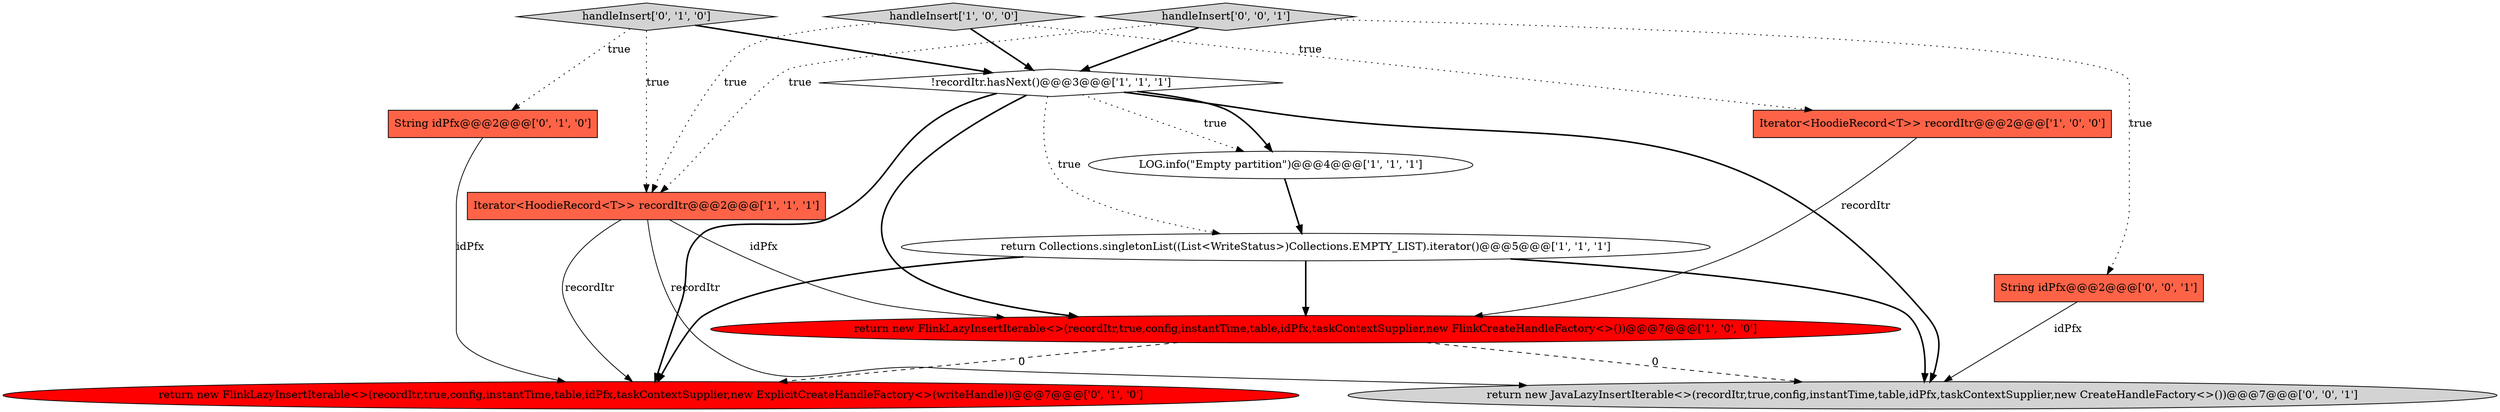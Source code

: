 digraph {
5 [style = filled, label = "return new FlinkLazyInsertIterable<>(recordItr,true,config,instantTime,table,idPfx,taskContextSupplier,new FlinkCreateHandleFactory<>())@@@7@@@['1', '0', '0']", fillcolor = red, shape = ellipse image = "AAA1AAABBB1BBB"];
8 [style = filled, label = "String idPfx@@@2@@@['0', '1', '0']", fillcolor = tomato, shape = box image = "AAA0AAABBB2BBB"];
1 [style = filled, label = "Iterator<HoodieRecord<T>> recordItr@@@2@@@['1', '0', '0']", fillcolor = tomato, shape = box image = "AAA0AAABBB1BBB"];
3 [style = filled, label = "Iterator<HoodieRecord<T>> recordItr@@@2@@@['1', '1', '1']", fillcolor = tomato, shape = box image = "AAA0AAABBB1BBB"];
7 [style = filled, label = "return new FlinkLazyInsertIterable<>(recordItr,true,config,instantTime,table,idPfx,taskContextSupplier,new ExplicitCreateHandleFactory<>(writeHandle))@@@7@@@['0', '1', '0']", fillcolor = red, shape = ellipse image = "AAA1AAABBB2BBB"];
9 [style = filled, label = "handleInsert['0', '1', '0']", fillcolor = lightgray, shape = diamond image = "AAA0AAABBB2BBB"];
6 [style = filled, label = "handleInsert['1', '0', '0']", fillcolor = lightgray, shape = diamond image = "AAA0AAABBB1BBB"];
10 [style = filled, label = "handleInsert['0', '0', '1']", fillcolor = lightgray, shape = diamond image = "AAA0AAABBB3BBB"];
0 [style = filled, label = "LOG.info(\"Empty partition\")@@@4@@@['1', '1', '1']", fillcolor = white, shape = ellipse image = "AAA0AAABBB1BBB"];
4 [style = filled, label = "!recordItr.hasNext()@@@3@@@['1', '1', '1']", fillcolor = white, shape = diamond image = "AAA0AAABBB1BBB"];
11 [style = filled, label = "String idPfx@@@2@@@['0', '0', '1']", fillcolor = tomato, shape = box image = "AAA0AAABBB3BBB"];
2 [style = filled, label = "return Collections.singletonList((List<WriteStatus>)Collections.EMPTY_LIST).iterator()@@@5@@@['1', '1', '1']", fillcolor = white, shape = ellipse image = "AAA0AAABBB1BBB"];
12 [style = filled, label = "return new JavaLazyInsertIterable<>(recordItr,true,config,instantTime,table,idPfx,taskContextSupplier,new CreateHandleFactory<>())@@@7@@@['0', '0', '1']", fillcolor = lightgray, shape = ellipse image = "AAA0AAABBB3BBB"];
5->12 [style = dashed, label="0"];
3->7 [style = solid, label="recordItr"];
11->12 [style = solid, label="idPfx"];
3->12 [style = solid, label="recordItr"];
9->4 [style = bold, label=""];
4->0 [style = dotted, label="true"];
0->2 [style = bold, label=""];
6->1 [style = dotted, label="true"];
10->3 [style = dotted, label="true"];
4->7 [style = bold, label=""];
2->12 [style = bold, label=""];
4->0 [style = bold, label=""];
9->8 [style = dotted, label="true"];
6->4 [style = bold, label=""];
10->11 [style = dotted, label="true"];
3->5 [style = solid, label="idPfx"];
1->5 [style = solid, label="recordItr"];
10->4 [style = bold, label=""];
4->12 [style = bold, label=""];
8->7 [style = solid, label="idPfx"];
9->3 [style = dotted, label="true"];
2->7 [style = bold, label=""];
5->7 [style = dashed, label="0"];
6->3 [style = dotted, label="true"];
4->5 [style = bold, label=""];
4->2 [style = dotted, label="true"];
2->5 [style = bold, label=""];
}
